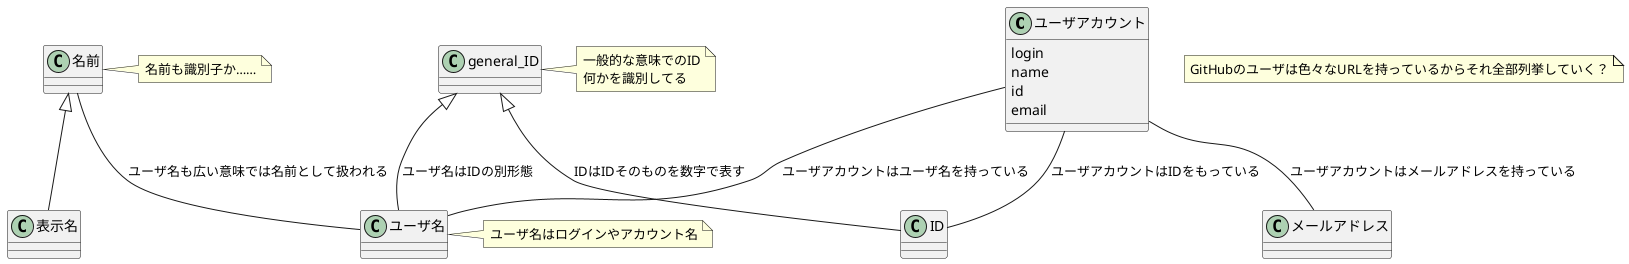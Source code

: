 @startuml GitHub API

Class ユーザアカウント{
    login
    name
    id
    email
}

note as todo
GitHubのユーザは色々なURLを持っているからそれ全部列挙していく？
end note

Class ユーザ名

note right of ユーザ名
ユーザ名はログインやアカウント名
end note

Class 表示名
Class ID
Class メールアドレス
Class 名前
note right of 名前
名前も識別子か……
end note

Class general_ID
note right of general_ID
一般的な意味でのID
何かを識別してる
end note

ユーザアカウント -- ユーザ名: ユーザアカウントはユーザ名を持っている
ユーザアカウント -- ID: ユーザアカウントはIDをもっている
ユーザアカウント -- メールアドレス: ユーザアカウントはメールアドレスを持っている

general_ID <|-- ユーザ名:ユーザ名はIDの別形態
名前 <|-- 表示名
general_ID <|-- ID:IDはIDそのものを数字で表す
名前 -- ユーザ名: ユーザ名も広い意味では名前として扱われる


@enduml